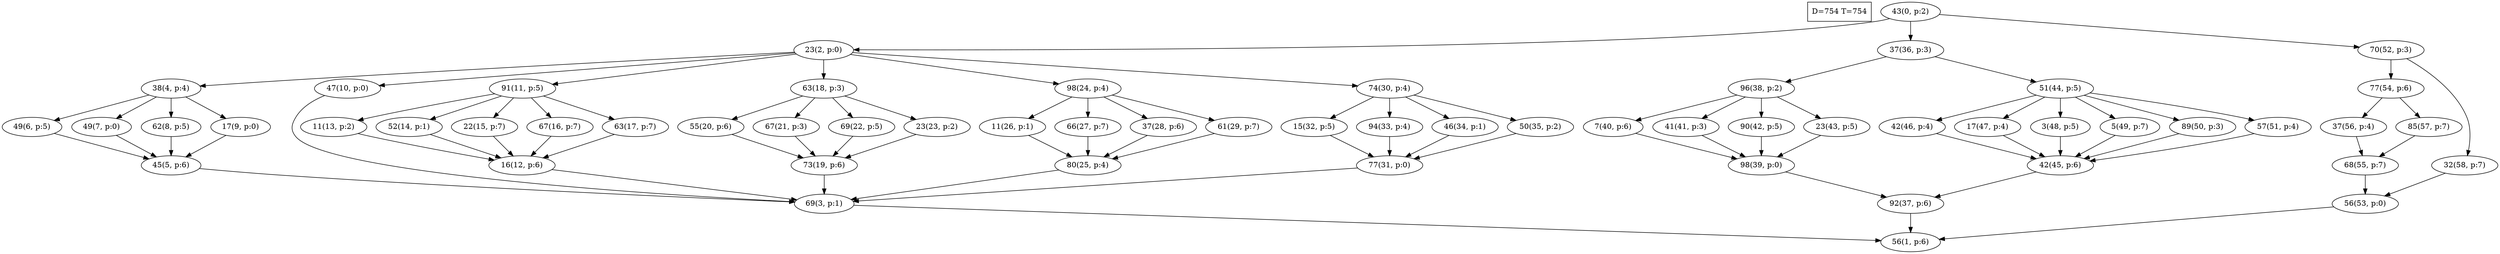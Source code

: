 digraph Task {
i [shape=box, label="D=754 T=754"]; 
0 [label="43(0, p:2)"];
1 [label="56(1, p:6)"];
2 [label="23(2, p:0)"];
3 [label="69(3, p:1)"];
4 [label="38(4, p:4)"];
5 [label="45(5, p:6)"];
6 [label="49(6, p:5)"];
7 [label="49(7, p:0)"];
8 [label="62(8, p:5)"];
9 [label="17(9, p:0)"];
10 [label="47(10, p:0)"];
11 [label="91(11, p:5)"];
12 [label="16(12, p:6)"];
13 [label="11(13, p:2)"];
14 [label="52(14, p:1)"];
15 [label="22(15, p:7)"];
16 [label="67(16, p:7)"];
17 [label="63(17, p:7)"];
18 [label="63(18, p:3)"];
19 [label="73(19, p:6)"];
20 [label="55(20, p:6)"];
21 [label="67(21, p:3)"];
22 [label="69(22, p:5)"];
23 [label="23(23, p:2)"];
24 [label="98(24, p:4)"];
25 [label="80(25, p:4)"];
26 [label="11(26, p:1)"];
27 [label="66(27, p:7)"];
28 [label="37(28, p:6)"];
29 [label="61(29, p:7)"];
30 [label="74(30, p:4)"];
31 [label="77(31, p:0)"];
32 [label="15(32, p:5)"];
33 [label="94(33, p:4)"];
34 [label="46(34, p:1)"];
35 [label="50(35, p:2)"];
36 [label="37(36, p:3)"];
37 [label="92(37, p:6)"];
38 [label="96(38, p:2)"];
39 [label="98(39, p:0)"];
40 [label="7(40, p:6)"];
41 [label="41(41, p:3)"];
42 [label="90(42, p:5)"];
43 [label="23(43, p:5)"];
44 [label="51(44, p:5)"];
45 [label="42(45, p:6)"];
46 [label="42(46, p:4)"];
47 [label="17(47, p:4)"];
48 [label="3(48, p:5)"];
49 [label="5(49, p:7)"];
50 [label="89(50, p:3)"];
51 [label="57(51, p:4)"];
52 [label="70(52, p:3)"];
53 [label="56(53, p:0)"];
54 [label="77(54, p:6)"];
55 [label="68(55, p:7)"];
56 [label="37(56, p:4)"];
57 [label="85(57, p:7)"];
58 [label="32(58, p:7)"];
0 -> 2;
0 -> 36;
0 -> 52;
2 -> 4;
2 -> 10;
2 -> 11;
2 -> 18;
2 -> 24;
2 -> 30;
3 -> 1;
4 -> 6;
4 -> 7;
4 -> 8;
4 -> 9;
5 -> 3;
6 -> 5;
7 -> 5;
8 -> 5;
9 -> 5;
10 -> 3;
11 -> 13;
11 -> 14;
11 -> 15;
11 -> 16;
11 -> 17;
12 -> 3;
13 -> 12;
14 -> 12;
15 -> 12;
16 -> 12;
17 -> 12;
18 -> 20;
18 -> 21;
18 -> 22;
18 -> 23;
19 -> 3;
20 -> 19;
21 -> 19;
22 -> 19;
23 -> 19;
24 -> 26;
24 -> 27;
24 -> 28;
24 -> 29;
25 -> 3;
26 -> 25;
27 -> 25;
28 -> 25;
29 -> 25;
30 -> 32;
30 -> 33;
30 -> 34;
30 -> 35;
31 -> 3;
32 -> 31;
33 -> 31;
34 -> 31;
35 -> 31;
36 -> 38;
36 -> 44;
37 -> 1;
38 -> 40;
38 -> 41;
38 -> 42;
38 -> 43;
39 -> 37;
40 -> 39;
41 -> 39;
42 -> 39;
43 -> 39;
44 -> 46;
44 -> 47;
44 -> 48;
44 -> 49;
44 -> 50;
44 -> 51;
45 -> 37;
46 -> 45;
47 -> 45;
48 -> 45;
49 -> 45;
50 -> 45;
51 -> 45;
52 -> 54;
52 -> 58;
53 -> 1;
54 -> 56;
54 -> 57;
55 -> 53;
56 -> 55;
57 -> 55;
58 -> 53;
}